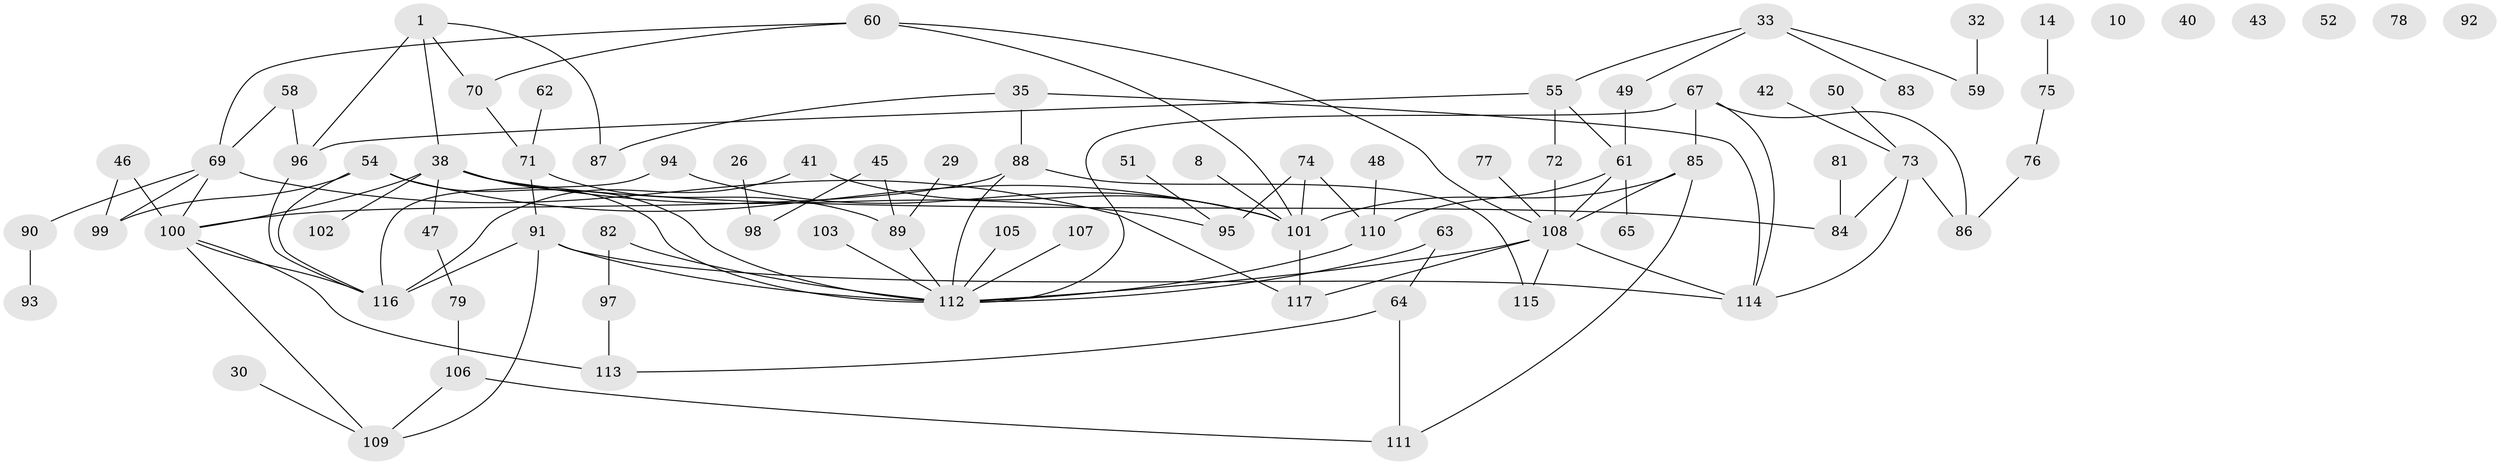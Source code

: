 // original degree distribution, {5: 0.07692307692307693, 2: 0.2222222222222222, 3: 0.26495726495726496, 4: 0.11965811965811966, 1: 0.20512820512820512, 0: 0.05128205128205128, 6: 0.042735042735042736, 8: 0.017094017094017096}
// Generated by graph-tools (version 1.1) at 2025/43/03/04/25 21:43:02]
// undirected, 81 vertices, 111 edges
graph export_dot {
graph [start="1"]
  node [color=gray90,style=filled];
  1;
  8;
  10;
  14;
  26;
  29;
  30;
  32;
  33;
  35 [super="+11"];
  38 [super="+31"];
  40;
  41;
  42;
  43;
  45;
  46;
  47;
  48;
  49;
  50;
  51;
  52;
  54 [super="+27"];
  55;
  58;
  59;
  60 [super="+3+18+36"];
  61 [super="+44"];
  62;
  63;
  64 [super="+21"];
  65;
  67 [super="+7"];
  69;
  70;
  71 [super="+17+5"];
  72;
  73;
  74;
  75;
  76;
  77;
  78;
  79;
  81;
  82;
  83;
  84;
  85 [super="+24"];
  86;
  87 [super="+15"];
  88;
  89 [super="+57"];
  90;
  91 [super="+56+68"];
  92;
  93;
  94;
  95;
  96 [super="+22"];
  97;
  98;
  99;
  100 [super="+37"];
  101;
  102;
  103;
  105;
  106;
  107;
  108 [super="+80+104"];
  109;
  110;
  111 [super="+9"];
  112 [super="+4+34+28+39"];
  113 [super="+20"];
  114;
  115;
  116 [super="+66"];
  117;
  1 -- 70;
  1 -- 87;
  1 -- 96 [weight=2];
  1 -- 38;
  8 -- 101;
  14 -- 75;
  26 -- 98;
  29 -- 89;
  30 -- 109;
  32 -- 59;
  33 -- 49;
  33 -- 55;
  33 -- 59;
  33 -- 83;
  35 -- 87;
  35 -- 88 [weight=2];
  35 -- 114;
  38 -- 95;
  38 -- 100 [weight=2];
  38 -- 102;
  38 -- 84;
  38 -- 47;
  38 -- 112 [weight=2];
  41 -- 101;
  41 -- 116;
  42 -- 73;
  45 -- 98;
  45 -- 89;
  46 -- 99;
  46 -- 100;
  47 -- 79;
  48 -- 110;
  49 -- 61;
  50 -- 73;
  51 -- 95;
  54 -- 99;
  54 -- 101;
  54 -- 116;
  54 -- 112;
  55 -- 61;
  55 -- 72;
  55 -- 96;
  58 -- 69;
  58 -- 96;
  60 -- 69;
  60 -- 108;
  60 -- 101;
  60 -- 70;
  61 -- 65;
  61 -- 110;
  61 -- 108;
  62 -- 71;
  63 -- 64;
  63 -- 112;
  64 -- 111;
  64 -- 113;
  67 -- 86;
  67 -- 114;
  67 -- 85;
  67 -- 112;
  69 -- 90;
  69 -- 99;
  69 -- 100;
  69 -- 117;
  70 -- 71;
  71 -- 89 [weight=2];
  71 -- 91 [weight=2];
  72 -- 108;
  73 -- 84;
  73 -- 86;
  73 -- 114;
  74 -- 95;
  74 -- 101;
  74 -- 110;
  75 -- 76;
  76 -- 86;
  77 -- 108;
  79 -- 106;
  81 -- 84;
  82 -- 97;
  82 -- 112;
  85 -- 101;
  85 -- 111;
  85 -- 108;
  88 -- 115;
  88 -- 112;
  88 -- 100;
  89 -- 112;
  90 -- 93;
  91 -- 112 [weight=2];
  91 -- 116 [weight=3];
  91 -- 109;
  91 -- 114;
  94 -- 101;
  94 -- 116;
  96 -- 116;
  97 -- 113;
  100 -- 116;
  100 -- 109;
  100 -- 113;
  101 -- 117;
  103 -- 112;
  105 -- 112;
  106 -- 109;
  106 -- 111;
  107 -- 112;
  108 -- 115;
  108 -- 117;
  108 -- 112 [weight=3];
  108 -- 114;
  110 -- 112;
}
